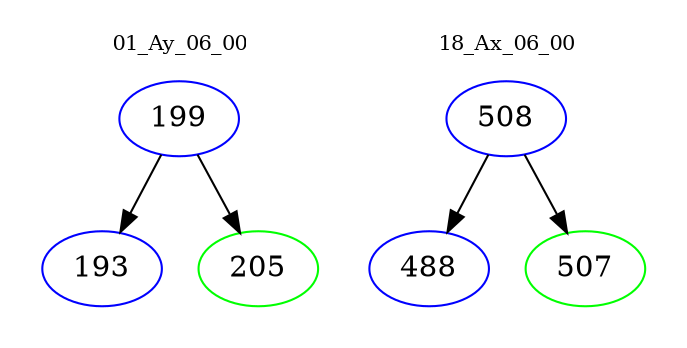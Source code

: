 digraph{
subgraph cluster_0 {
color = white
label = "01_Ay_06_00";
fontsize=10;
T0_199 [label="199", color="blue"]
T0_199 -> T0_193 [color="black"]
T0_193 [label="193", color="blue"]
T0_199 -> T0_205 [color="black"]
T0_205 [label="205", color="green"]
}
subgraph cluster_1 {
color = white
label = "18_Ax_06_00";
fontsize=10;
T1_508 [label="508", color="blue"]
T1_508 -> T1_488 [color="black"]
T1_488 [label="488", color="blue"]
T1_508 -> T1_507 [color="black"]
T1_507 [label="507", color="green"]
}
}
